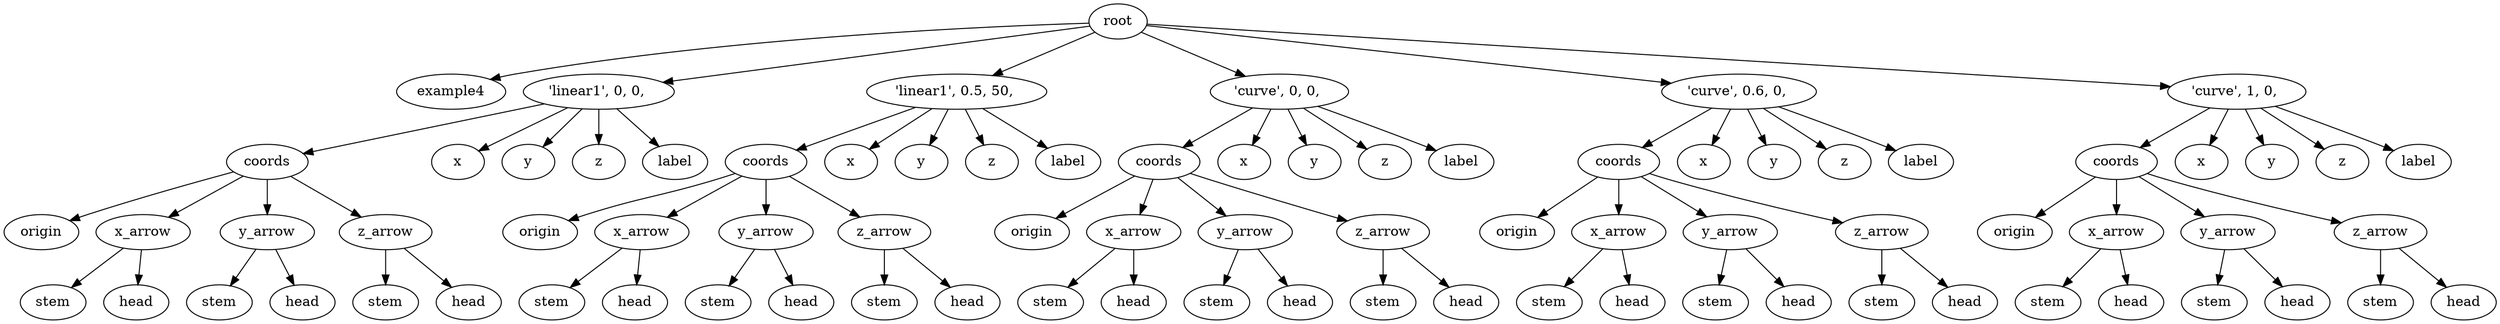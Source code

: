 digraph example4 {
    root_551 [label="root"];
    example4_552 [label="example4"];
    553 [label="'linear1',\ 0,\ 0,\ "];
    coords_554 [label="coords"];
    origin_555 [label="origin"];
    x_arrow_556 [label="x_arrow"];
    stem_557 [label="stem"];
    head_558 [label="head"];
    y_arrow_559 [label="y_arrow"];
    stem_560 [label="stem"];
    head_561 [label="head"];
    z_arrow_562 [label="z_arrow"];
    stem_563 [label="stem"];
    head_564 [label="head"];
    x_565 [label="x"];
    y_566 [label="y"];
    z_567 [label="z"];
    label_568 [label="label"];
    569 [label="'linear1',\ 0\.5,\ 50,\ "];
    coords_570 [label="coords"];
    origin_571 [label="origin"];
    x_arrow_572 [label="x_arrow"];
    stem_573 [label="stem"];
    head_574 [label="head"];
    y_arrow_575 [label="y_arrow"];
    stem_576 [label="stem"];
    head_577 [label="head"];
    z_arrow_578 [label="z_arrow"];
    stem_579 [label="stem"];
    head_580 [label="head"];
    x_581 [label="x"];
    y_582 [label="y"];
    z_583 [label="z"];
    label_584 [label="label"];
    585 [label="'curve',\ 0,\ 0,\ "];
    coords_586 [label="coords"];
    origin_587 [label="origin"];
    x_arrow_588 [label="x_arrow"];
    stem_589 [label="stem"];
    head_590 [label="head"];
    y_arrow_591 [label="y_arrow"];
    stem_592 [label="stem"];
    head_593 [label="head"];
    z_arrow_594 [label="z_arrow"];
    stem_595 [label="stem"];
    head_596 [label="head"];
    x_597 [label="x"];
    y_598 [label="y"];
    z_599 [label="z"];
    label_600 [label="label"];
    601 [label="'curve',\ 0\.6,\ 0,\ "];
    coords_602 [label="coords"];
    origin_603 [label="origin"];
    x_arrow_604 [label="x_arrow"];
    stem_605 [label="stem"];
    head_606 [label="head"];
    y_arrow_607 [label="y_arrow"];
    stem_608 [label="stem"];
    head_609 [label="head"];
    z_arrow_610 [label="z_arrow"];
    stem_611 [label="stem"];
    head_612 [label="head"];
    x_613 [label="x"];
    y_614 [label="y"];
    z_615 [label="z"];
    label_616 [label="label"];
    617 [label="'curve',\ 1,\ 0,\ "];
    coords_618 [label="coords"];
    origin_619 [label="origin"];
    x_arrow_620 [label="x_arrow"];
    stem_621 [label="stem"];
    head_622 [label="head"];
    y_arrow_623 [label="y_arrow"];
    stem_624 [label="stem"];
    head_625 [label="head"];
    z_arrow_626 [label="z_arrow"];
    stem_627 [label="stem"];
    head_628 [label="head"];
    x_629 [label="x"];
    y_630 [label="y"];
    z_631 [label="z"];
    label_632 [label="label"];
    root_551 -> example4_552;
    root_551 -> 553;
    553 -> coords_554;
    coords_554 -> origin_555;
    coords_554 -> x_arrow_556;
    x_arrow_556 -> stem_557;
    x_arrow_556 -> head_558;
    coords_554 -> y_arrow_559;
    y_arrow_559 -> stem_560;
    y_arrow_559 -> head_561;
    coords_554 -> z_arrow_562;
    z_arrow_562 -> stem_563;
    z_arrow_562 -> head_564;
    553 -> x_565;
    553 -> y_566;
    553 -> z_567;
    553 -> label_568;
    root_551 -> 569;
    569 -> coords_570;
    coords_570 -> origin_571;
    coords_570 -> x_arrow_572;
    x_arrow_572 -> stem_573;
    x_arrow_572 -> head_574;
    coords_570 -> y_arrow_575;
    y_arrow_575 -> stem_576;
    y_arrow_575 -> head_577;
    coords_570 -> z_arrow_578;
    z_arrow_578 -> stem_579;
    z_arrow_578 -> head_580;
    569 -> x_581;
    569 -> y_582;
    569 -> z_583;
    569 -> label_584;
    root_551 -> 585;
    585 -> coords_586;
    coords_586 -> origin_587;
    coords_586 -> x_arrow_588;
    x_arrow_588 -> stem_589;
    x_arrow_588 -> head_590;
    coords_586 -> y_arrow_591;
    y_arrow_591 -> stem_592;
    y_arrow_591 -> head_593;
    coords_586 -> z_arrow_594;
    z_arrow_594 -> stem_595;
    z_arrow_594 -> head_596;
    585 -> x_597;
    585 -> y_598;
    585 -> z_599;
    585 -> label_600;
    root_551 -> 601;
    601 -> coords_602;
    coords_602 -> origin_603;
    coords_602 -> x_arrow_604;
    x_arrow_604 -> stem_605;
    x_arrow_604 -> head_606;
    coords_602 -> y_arrow_607;
    y_arrow_607 -> stem_608;
    y_arrow_607 -> head_609;
    coords_602 -> z_arrow_610;
    z_arrow_610 -> stem_611;
    z_arrow_610 -> head_612;
    601 -> x_613;
    601 -> y_614;
    601 -> z_615;
    601 -> label_616;
    root_551 -> 617;
    617 -> coords_618;
    coords_618 -> origin_619;
    coords_618 -> x_arrow_620;
    x_arrow_620 -> stem_621;
    x_arrow_620 -> head_622;
    coords_618 -> y_arrow_623;
    y_arrow_623 -> stem_624;
    y_arrow_623 -> head_625;
    coords_618 -> z_arrow_626;
    z_arrow_626 -> stem_627;
    z_arrow_626 -> head_628;
    617 -> x_629;
    617 -> y_630;
    617 -> z_631;
    617 -> label_632;
}
